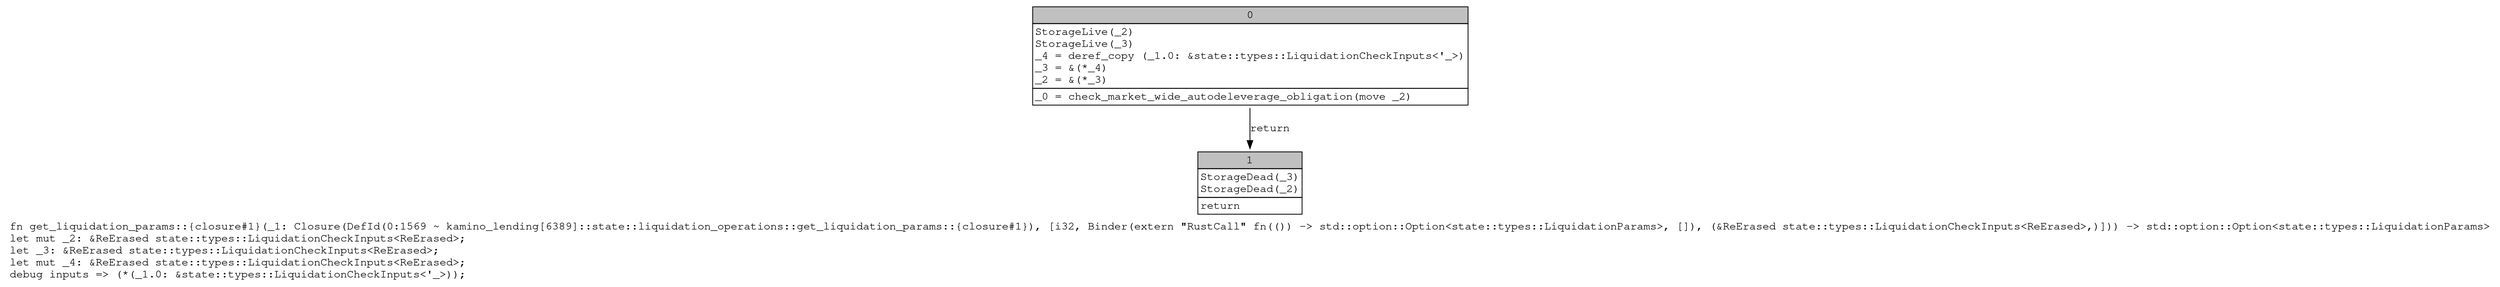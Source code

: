 digraph Mir_0_1569 {
    graph [fontname="Courier, monospace"];
    node [fontname="Courier, monospace"];
    edge [fontname="Courier, monospace"];
    label=<fn get_liquidation_params::{closure#1}(_1: Closure(DefId(0:1569 ~ kamino_lending[6389]::state::liquidation_operations::get_liquidation_params::{closure#1}), [i32, Binder(extern &quot;RustCall&quot; fn(()) -&gt; std::option::Option&lt;state::types::LiquidationParams&gt;, []), (&amp;ReErased state::types::LiquidationCheckInputs&lt;ReErased&gt;,)])) -&gt; std::option::Option&lt;state::types::LiquidationParams&gt;<br align="left"/>let mut _2: &amp;ReErased state::types::LiquidationCheckInputs&lt;ReErased&gt;;<br align="left"/>let _3: &amp;ReErased state::types::LiquidationCheckInputs&lt;ReErased&gt;;<br align="left"/>let mut _4: &amp;ReErased state::types::LiquidationCheckInputs&lt;ReErased&gt;;<br align="left"/>debug inputs =&gt; (*(_1.0: &amp;state::types::LiquidationCheckInputs&lt;'_&gt;));<br align="left"/>>;
    bb0__0_1569 [shape="none", label=<<table border="0" cellborder="1" cellspacing="0"><tr><td bgcolor="gray" align="center" colspan="1">0</td></tr><tr><td align="left" balign="left">StorageLive(_2)<br/>StorageLive(_3)<br/>_4 = deref_copy (_1.0: &amp;state::types::LiquidationCheckInputs&lt;'_&gt;)<br/>_3 = &amp;(*_4)<br/>_2 = &amp;(*_3)<br/></td></tr><tr><td align="left">_0 = check_market_wide_autodeleverage_obligation(move _2)</td></tr></table>>];
    bb1__0_1569 [shape="none", label=<<table border="0" cellborder="1" cellspacing="0"><tr><td bgcolor="gray" align="center" colspan="1">1</td></tr><tr><td align="left" balign="left">StorageDead(_3)<br/>StorageDead(_2)<br/></td></tr><tr><td align="left">return</td></tr></table>>];
    bb0__0_1569 -> bb1__0_1569 [label="return"];
}
